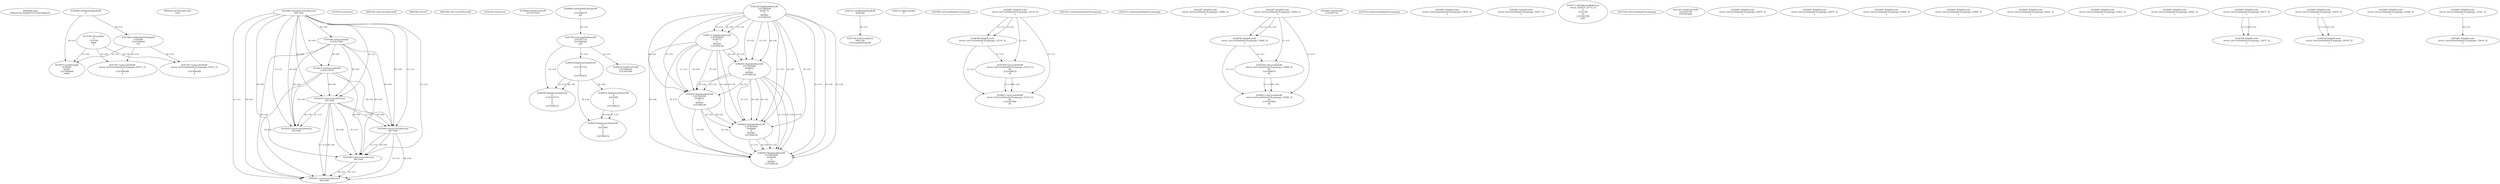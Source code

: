 // Global SCDG with merge call
digraph {
	0 [label="6850628.main
000acd72ac2628c8733533dca4afbb30"]
	1 [label="4254480.GetModuleHandleW
0"]
	2 [label="6844434.SetThreadLocale
1024"]
	3 [label="4243965.InitializeCriticalSection
6917004"]
	4 [label="4243979.GetVersion
"]
	5 [label="4250188.GetSystemInfo
2147417660"]
	3 -> 5 [label="(0-->0)"]
	6 [label="6844540.GetCommandLineW
"]
	7 [label="4214413.GetStartupInfoW
2147417624"]
	3 -> 7 [label="(0-->0)"]
	5 -> 7 [label="(0-->0)"]
	8 [label="6844560.GetACP
"]
	9 [label="6844580.GetCurrentThreadId
"]
	10 [label="4250204.GetVersion
"]
	11 [label="4276690.GetVersionExW
2147417420"]
	12 [label="4243306.GetModuleFileNameW
4194304
2147408904
522"]
	1 -> 12 [label="(0-->1)"]
	13 [label="4248064.GetModuleFileNameW
0
2147408370
261"]
	14 [label="4215383.VirtualAlloc
0
1310704
4096
4"]
	15 [label="4246338.RegOpenKeyExW
2147483649
4246772
0
983065
2147408236"]
	16 [label="4246372.RegOpenKeyExW
2147483650
4246772
0
983065
2147408236"]
	15 -> 16 [label="(2-->2)"]
	15 -> 16 [label="(4-->4)"]
	15 -> 16 [label="(5-->5)"]
	17 [label="4246402.RegOpenKeyExW
2147483649
4246832
0
983065
2147408236"]
	15 -> 17 [label="(1-->1)"]
	15 -> 17 [label="(4-->4)"]
	16 -> 17 [label="(4-->4)"]
	15 -> 17 [label="(5-->5)"]
	16 -> 17 [label="(5-->5)"]
	18 [label="4245741.GetModuleHandleW
4246160"]
	19 [label="4245758.GetProcAddress
9441320
GetLongPathNameW"]
	18 -> 19 [label="(0-->1)"]
	20 [label="4245785.GetLongPathNameW
2147407710
2147406542
261"]
	13 -> 20 [label="(3-->3)"]
	21 [label="4246556.RegQueryValueExW
0
2147407710
0
0
0
2147408232"]
	20 -> 21 [label="(1-->2)"]
	22 [label="4246635.RegQueryValueExW
0
4247000
0
0
0
2147408232"]
	21 -> 22 [label="(6-->6)"]
	23 [label="4246722.RegCloseKey
0"]
	24 [label="4247883.GetUserDefaultUILanguage
"]
	25 [label="4245418.EnterCriticalSection
6917004"]
	3 -> 25 [label="(1-->1)"]
	3 -> 25 [label="(0-->0)"]
	5 -> 25 [label="(0-->0)"]
	7 -> 25 [label="(0-->0)"]
	26 [label="4245469.LeaveCriticalSection
6917004"]
	3 -> 26 [label="(1-->1)"]
	25 -> 26 [label="(1-->1)"]
	3 -> 26 [label="(0-->0)"]
	5 -> 26 [label="(0-->0)"]
	7 -> 26 [label="(0-->0)"]
	25 -> 26 [label="(0-->0)"]
	27 [label="4245487.IsValidLocale
retval_GetUserDefaultUILanguage_33118_32
2"]
	28 [label="4244766.IsValidLocale
retval_GetUserDefaultUILanguage_33118_32
2"]
	27 -> 28 [label="(1-->1)"]
	27 -> 28 [label="(2-->2)"]
	29 [label="4244794.GetLocaleInfoW
retval_GetUserDefaultUILanguage_33118_32
89
2147408070
85"]
	27 -> 29 [label="(1-->1)"]
	28 -> 29 [label="(1-->1)"]
	30 [label="4244811.GetLocaleInfoW
retval_GetUserDefaultUILanguage_33118_32
90
2147407900
85"]
	27 -> 30 [label="(1-->1)"]
	28 -> 30 [label="(1-->1)"]
	29 -> 30 [label="(1-->1)"]
	29 -> 30 [label="(4-->4)"]
	31 [label="4245525.GetSystemDefaultUILanguage
"]
	32 [label="4245552.GetSystemDefaultUILanguage
"]
	33 [label="4246599.RegQueryValueExW
0
2147407710
0
0
0
2147408232"]
	20 -> 33 [label="(1-->2)"]
	21 -> 33 [label="(2-->2)"]
	21 -> 33 [label="(6-->6)"]
	34 [label="4245487.IsValidLocale
retval_GetUserDefaultUILanguage_33680_32
2"]
	35 [label="4246432.RegOpenKeyExW
2147483650
4246832
0
983065
2147408236"]
	16 -> 35 [label="(1-->1)"]
	17 -> 35 [label="(2-->2)"]
	15 -> 35 [label="(4-->4)"]
	16 -> 35 [label="(4-->4)"]
	17 -> 35 [label="(4-->4)"]
	15 -> 35 [label="(5-->5)"]
	16 -> 35 [label="(5-->5)"]
	17 -> 35 [label="(5-->5)"]
	36 [label="4246462.RegOpenKeyExW
2147483649
4246884
0
983065
2147408236"]
	15 -> 36 [label="(1-->1)"]
	17 -> 36 [label="(1-->1)"]
	15 -> 36 [label="(4-->4)"]
	16 -> 36 [label="(4-->4)"]
	17 -> 36 [label="(4-->4)"]
	35 -> 36 [label="(4-->4)"]
	15 -> 36 [label="(5-->5)"]
	16 -> 36 [label="(5-->5)"]
	17 -> 36 [label="(5-->5)"]
	35 -> 36 [label="(5-->5)"]
	37 [label="4246492.RegOpenKeyExW
2147483649
4246936
0
983065
2147408236"]
	15 -> 37 [label="(1-->1)"]
	17 -> 37 [label="(1-->1)"]
	36 -> 37 [label="(1-->1)"]
	15 -> 37 [label="(4-->4)"]
	16 -> 37 [label="(4-->4)"]
	17 -> 37 [label="(4-->4)"]
	35 -> 37 [label="(4-->4)"]
	36 -> 37 [label="(4-->4)"]
	15 -> 37 [label="(5-->5)"]
	16 -> 37 [label="(5-->5)"]
	17 -> 37 [label="(5-->5)"]
	35 -> 37 [label="(5-->5)"]
	36 -> 37 [label="(5-->5)"]
	38 [label="4245487.IsValidLocale
retval_GetUserDefaultUILanguage_33069_32
2"]
	39 [label="4244766.IsValidLocale
retval_GetUserDefaultUILanguage_33069_32
2"]
	38 -> 39 [label="(1-->1)"]
	38 -> 39 [label="(2-->2)"]
	40 [label="4244794.GetLocaleInfoW
retval_GetUserDefaultUILanguage_33069_32
89
2147408070
85"]
	38 -> 40 [label="(1-->1)"]
	39 -> 40 [label="(1-->1)"]
	41 [label="4244811.GetLocaleInfoW
retval_GetUserDefaultUILanguage_33069_32
90
2147407900
85"]
	38 -> 41 [label="(1-->1)"]
	39 -> 41 [label="(1-->1)"]
	40 -> 41 [label="(1-->1)"]
	40 -> 41 [label="(4-->4)"]
	42 [label="4245683.CharNextW
2147407716"]
	43 [label="4245454.LeaveCriticalSection
6917004"]
	3 -> 43 [label="(1-->1)"]
	25 -> 43 [label="(1-->1)"]
	3 -> 43 [label="(0-->0)"]
	5 -> 43 [label="(0-->0)"]
	7 -> 43 [label="(0-->0)"]
	25 -> 43 [label="(0-->0)"]
	44 [label="4247923.GetSystemDefaultUILanguage
"]
	45 [label="4245487.IsValidLocale
retval_GetSystemDefaultUILanguage_33818_32
2"]
	46 [label="4245487.IsValidLocale
retval_GetUserDefaultUILanguage_32877_32
2"]
	47 [label="4250171.MultiByteToWideChar
retval_GetACP_32773_32
0
4243784
10
2147403704
2047"]
	48 [label="4247558.GetUserDefaultUILanguage
"]
	49 [label="4247567.GetLocaleInfoW
retval_GetUserDefaultUILanguage_33074_32
3
2147408268
4"]
	12 -> 49 [label="(0-->2)"]
	14 -> 49 [label="(4-->4)"]
	50 [label="4247247.FindFirstFileW
3224341740
2147407640"]
	51 [label="4250073.LoadStringW
4194304
65485
2147409468
4096"]
	1 -> 51 [label="(0-->1)"]
	12 -> 51 [label="(1-->1)"]
	14 -> 51 [label="(3-->4)"]
	52 [label="4247567.GetLocaleInfoW
retval_GetUserDefaultUILanguage_33075_32
3
2147408268
4"]
	12 -> 52 [label="(0-->2)"]
	14 -> 52 [label="(4-->4)"]
	53 [label="4245487.IsValidLocale
retval_GetUserDefaultUILanguage_32878_32
2"]
	54 [label="4245487.IsValidLocale
retval_GetUserDefaultUILanguage_32879_32
2"]
	55 [label="4246676.RegQueryValueExW
0
4247000
0
0
0
2147408232"]
	22 -> 55 [label="(2-->2)"]
	21 -> 55 [label="(6-->6)"]
	22 -> 55 [label="(6-->6)"]
	56 [label="4245487.IsValidLocale
retval_GetUserDefaultUILanguage_32959_32
2"]
	57 [label="4245487.IsValidLocale
retval_GetUserDefaultUILanguage_32960_32
2"]
	58 [label="4245487.IsValidLocale
retval_GetUserDefaultUILanguage_32822_32
2"]
	59 [label="4245487.IsValidLocale
retval_GetUserDefaultUILanguage_32823_32
2"]
	60 [label="4245487.IsValidLocale
retval_GetUserDefaultUILanguage_32962_32
2"]
	61 [label="4245487.IsValidLocale
retval_GetUserDefaultUILanguage_32975_32
2"]
	62 [label="4244766.IsValidLocale
retval_GetUserDefaultUILanguage_32975_32
2"]
	61 -> 62 [label="(1-->1)"]
	61 -> 62 [label="(2-->2)"]
	63 [label="4245487.IsValidLocale
retval_GetUserDefaultUILanguage_32978_32
2"]
	64 [label="4244766.IsValidLocale
retval_GetUserDefaultUILanguage_32978_32
2"]
	63 -> 64 [label="(1-->1)"]
	63 -> 64 [label="(2-->2)"]
	65 [label="4245487.IsValidLocale
retval_GetUserDefaultUILanguage_33566_32
2"]
	66 [label="4246014.FindFirstFileW
2147406542
2147407064"]
	20 -> 66 [label="(2-->1)"]
	67 [label="4245487.IsValidLocale
retval_GetUserDefaultUILanguage_33325_32
2"]
	68 [label="4245580.EnterCriticalSection
6917004"]
	3 -> 68 [label="(1-->1)"]
	25 -> 68 [label="(1-->1)"]
	26 -> 68 [label="(1-->1)"]
	3 -> 68 [label="(0-->0)"]
	5 -> 68 [label="(0-->0)"]
	7 -> 68 [label="(0-->0)"]
	25 -> 68 [label="(0-->0)"]
	26 -> 68 [label="(0-->0)"]
	69 [label="4245621.LeaveCriticalSection
6917004"]
	3 -> 69 [label="(1-->1)"]
	25 -> 69 [label="(1-->1)"]
	26 -> 69 [label="(1-->1)"]
	68 -> 69 [label="(1-->1)"]
	3 -> 69 [label="(0-->0)"]
	5 -> 69 [label="(0-->0)"]
	7 -> 69 [label="(0-->0)"]
	25 -> 69 [label="(0-->0)"]
	26 -> 69 [label="(0-->0)"]
	68 -> 69 [label="(0-->0)"]
	70 [label="4245487.IsValidLocale
retval_GetSystemDefaultUILanguage_33619_32
2"]
	67 -> 70 [label="(2-->2)"]
}
